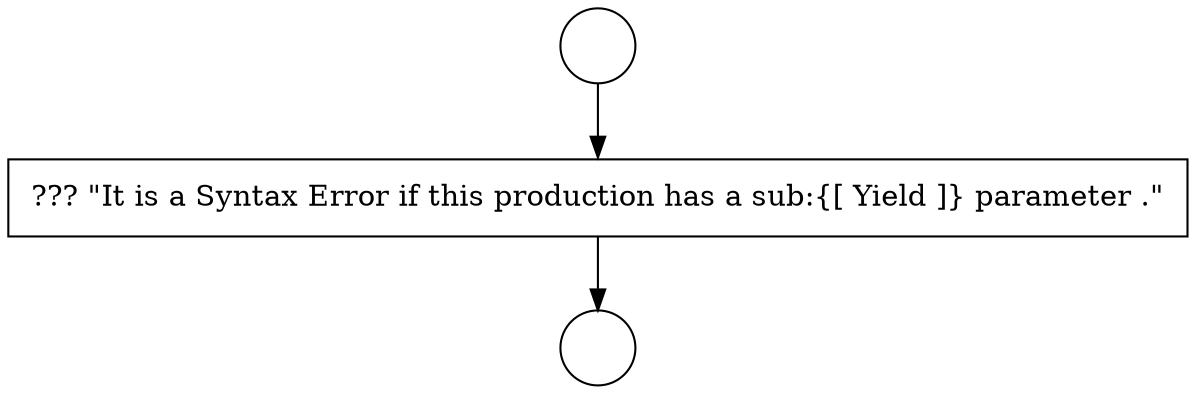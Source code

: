digraph {
  node19724 [shape=circle label=" " color="black" fillcolor="white" style=filled]
  node19726 [shape=none, margin=0, label=<<font color="black">
    <table border="0" cellborder="1" cellspacing="0" cellpadding="10">
      <tr><td align="left">??? &quot;It is a Syntax Error if this production has a sub:{[ Yield ]} parameter .&quot;</td></tr>
    </table>
  </font>> color="black" fillcolor="white" style=filled]
  node19725 [shape=circle label=" " color="black" fillcolor="white" style=filled]
  node19724 -> node19726 [ color="black"]
  node19726 -> node19725 [ color="black"]
}
